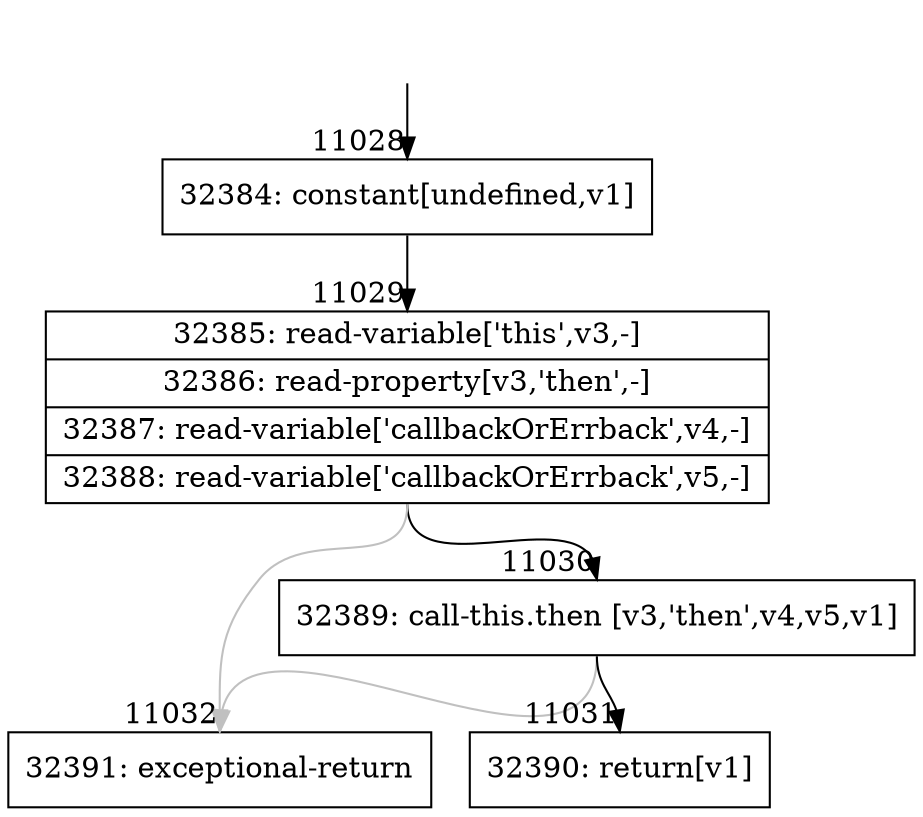 digraph {
rankdir="TD"
BB_entry812[shape=none,label=""];
BB_entry812 -> BB11028 [tailport=s, headport=n, headlabel="    11028"]
BB11028 [shape=record label="{32384: constant[undefined,v1]}" ] 
BB11028 -> BB11029 [tailport=s, headport=n, headlabel="      11029"]
BB11029 [shape=record label="{32385: read-variable['this',v3,-]|32386: read-property[v3,'then',-]|32387: read-variable['callbackOrErrback',v4,-]|32388: read-variable['callbackOrErrback',v5,-]}" ] 
BB11029 -> BB11030 [tailport=s, headport=n, headlabel="      11030"]
BB11029 -> BB11032 [tailport=s, headport=n, color=gray, headlabel="      11032"]
BB11030 [shape=record label="{32389: call-this.then [v3,'then',v4,v5,v1]}" ] 
BB11030 -> BB11031 [tailport=s, headport=n, headlabel="      11031"]
BB11030 -> BB11032 [tailport=s, headport=n, color=gray]
BB11031 [shape=record label="{32390: return[v1]}" ] 
BB11032 [shape=record label="{32391: exceptional-return}" ] 
//#$~ 15488
}

